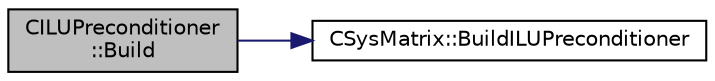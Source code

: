 digraph "CILUPreconditioner::Build"
{
 // LATEX_PDF_SIZE
  edge [fontname="Helvetica",fontsize="10",labelfontname="Helvetica",labelfontsize="10"];
  node [fontname="Helvetica",fontsize="10",shape=record];
  rankdir="LR";
  Node1 [label="CILUPreconditioner\l::Build",height=0.2,width=0.4,color="black", fillcolor="grey75", style="filled", fontcolor="black",tooltip=" "];
  Node1 -> Node2 [color="midnightblue",fontsize="10",style="solid",fontname="Helvetica"];
  Node2 [label="CSysMatrix::BuildILUPreconditioner",height=0.2,width=0.4,color="black", fillcolor="white", style="filled",URL="$classCSysMatrix.html#a27391a0111dc4d14b545f4a62c9a3a77",tooltip="Build the ILU preconditioner."];
}
